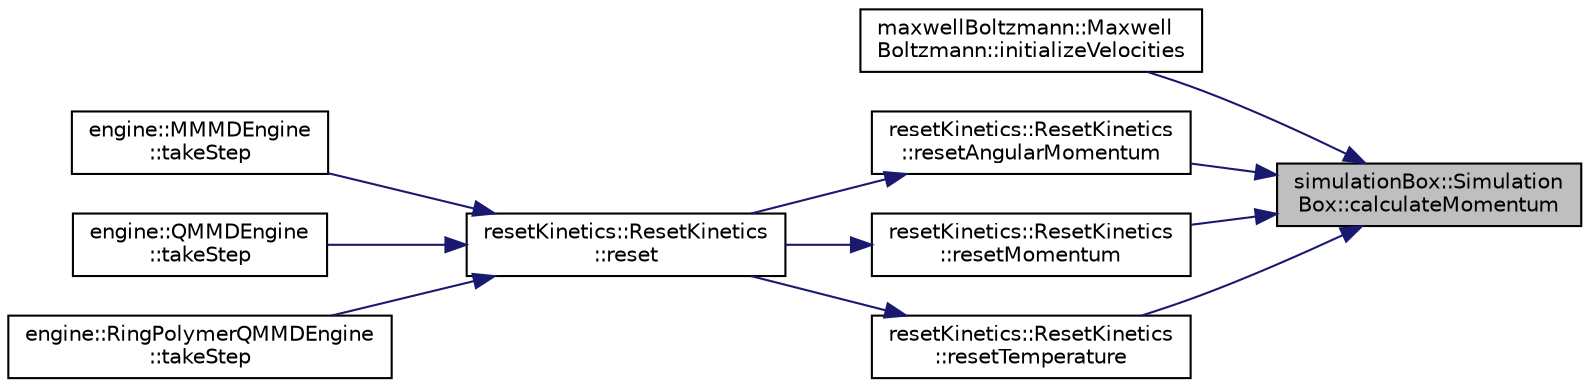 digraph "simulationBox::SimulationBox::calculateMomentum"
{
 // LATEX_PDF_SIZE
  edge [fontname="Helvetica",fontsize="10",labelfontname="Helvetica",labelfontsize="10"];
  node [fontname="Helvetica",fontsize="10",shape=record];
  rankdir="RL";
  Node1 [label="simulationBox::Simulation\lBox::calculateMomentum",height=0.2,width=0.4,color="black", fillcolor="grey75", style="filled", fontcolor="black",tooltip="calculate momentum of simulationBox"];
  Node1 -> Node2 [dir="back",color="midnightblue",fontsize="10",style="solid",fontname="Helvetica"];
  Node2 [label="maxwellBoltzmann::Maxwell\lBoltzmann::initializeVelocities",height=0.2,width=0.4,color="black", fillcolor="white", style="filled",URL="$classmaxwellBoltzmann_1_1MaxwellBoltzmann.html#aa7da64564de0dadc9ea79d0b287d6321",tooltip="generate boltzmann distributed velocities for all atoms in the simulation box"];
  Node1 -> Node3 [dir="back",color="midnightblue",fontsize="10",style="solid",fontname="Helvetica"];
  Node3 [label="resetKinetics::ResetKinetics\l::resetAngularMomentum",height=0.2,width=0.4,color="black", fillcolor="white", style="filled",URL="$classresetKinetics_1_1ResetKinetics.html#a561473679f9c7fe1db86706319ee0b11",tooltip="reset the angular momentum of the system"];
  Node3 -> Node4 [dir="back",color="midnightblue",fontsize="10",style="solid",fontname="Helvetica"];
  Node4 [label="resetKinetics::ResetKinetics\l::reset",height=0.2,width=0.4,color="black", fillcolor="white", style="filled",URL="$classresetKinetics_1_1ResetKinetics.html#a8aa3edd2e77cbbf734575d486e309e80",tooltip="checks to reset angular momentum"];
  Node4 -> Node5 [dir="back",color="midnightblue",fontsize="10",style="solid",fontname="Helvetica"];
  Node5 [label="engine::MMMDEngine\l::takeStep",height=0.2,width=0.4,color="black", fillcolor="white", style="filled",URL="$classengine_1_1MMMDEngine.html#ad19f3e919c2ce95d8ee0486b0eb2805b",tooltip="Takes one step in the simulation."];
  Node4 -> Node6 [dir="back",color="midnightblue",fontsize="10",style="solid",fontname="Helvetica"];
  Node6 [label="engine::QMMDEngine\l::takeStep",height=0.2,width=0.4,color="black", fillcolor="white", style="filled",URL="$classengine_1_1QMMDEngine.html#aa8c0e7286309e6837dcff608d222b2c6",tooltip="Takes one step in a QM MD simulation."];
  Node4 -> Node7 [dir="back",color="midnightblue",fontsize="10",style="solid",fontname="Helvetica"];
  Node7 [label="engine::RingPolymerQMMDEngine\l::takeStep",height=0.2,width=0.4,color="black", fillcolor="white", style="filled",URL="$classengine_1_1RingPolymerQMMDEngine.html#a30b52ffc97929a27201761c29616c9c0",tooltip="Takes one step in a ring polymer QM MD simulation."];
  Node1 -> Node8 [dir="back",color="midnightblue",fontsize="10",style="solid",fontname="Helvetica"];
  Node8 [label="resetKinetics::ResetKinetics\l::resetMomentum",height=0.2,width=0.4,color="black", fillcolor="white", style="filled",URL="$classresetKinetics_1_1ResetKinetics.html#afca1b280ad97f2c4c44c2c601e343745",tooltip="reset the momentum of the system"];
  Node8 -> Node4 [dir="back",color="midnightblue",fontsize="10",style="solid",fontname="Helvetica"];
  Node1 -> Node9 [dir="back",color="midnightblue",fontsize="10",style="solid",fontname="Helvetica"];
  Node9 [label="resetKinetics::ResetKinetics\l::resetTemperature",height=0.2,width=0.4,color="black", fillcolor="white", style="filled",URL="$classresetKinetics_1_1ResetKinetics.html#a4097841c8f4b543b1309638b9a2419a5",tooltip="reset the temperature of the system - hard scaling"];
  Node9 -> Node4 [dir="back",color="midnightblue",fontsize="10",style="solid",fontname="Helvetica"];
}
